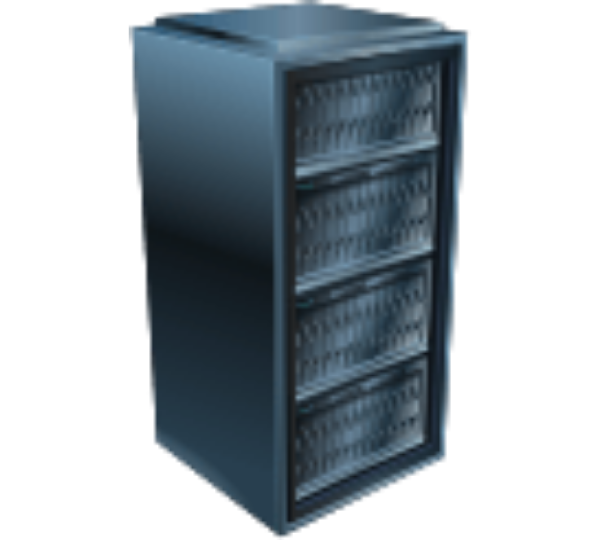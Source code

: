 <mxfile version="21.2.9" type="github">
  <diagram name="Page-1" id="ciArtc3ivVJxARBSosSd">
    <mxGraphModel dx="2261" dy="834" grid="1" gridSize="10" guides="1" tooltips="1" connect="1" arrows="1" fold="1" page="1" pageScale="1" pageWidth="827" pageHeight="1169" math="0" shadow="0">
      <root>
        <mxCell id="0" />
        <mxCell id="1" parent="0" />
        <mxCell id="kckP4vJD_GJ7hpDFeWeY-2" value="" style="image;html=1;image=img/lib/clip_art/computers/Server_Rack_128x128.png" vertex="1" parent="1">
          <mxGeometry x="-320" width="300" height="270" as="geometry" />
        </mxCell>
      </root>
    </mxGraphModel>
  </diagram>
</mxfile>
